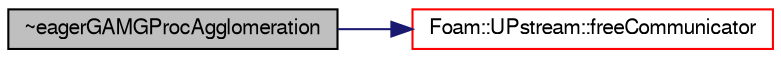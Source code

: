 digraph "~eagerGAMGProcAgglomeration"
{
  bgcolor="transparent";
  edge [fontname="FreeSans",fontsize="10",labelfontname="FreeSans",labelfontsize="10"];
  node [fontname="FreeSans",fontsize="10",shape=record];
  rankdir="LR";
  Node6 [label="~eagerGAMGProcAgglomeration",height=0.2,width=0.4,color="black", fillcolor="grey75", style="filled", fontcolor="black"];
  Node6 -> Node7 [color="midnightblue",fontsize="10",style="solid",fontname="FreeSans"];
  Node7 [label="Foam::UPstream::freeCommunicator",height=0.2,width=0.4,color="red",URL="$a26270.html#a3179018baba7416f21d8f0c21bf11a62",tooltip="Free a previously allocated communicator. "];
}

